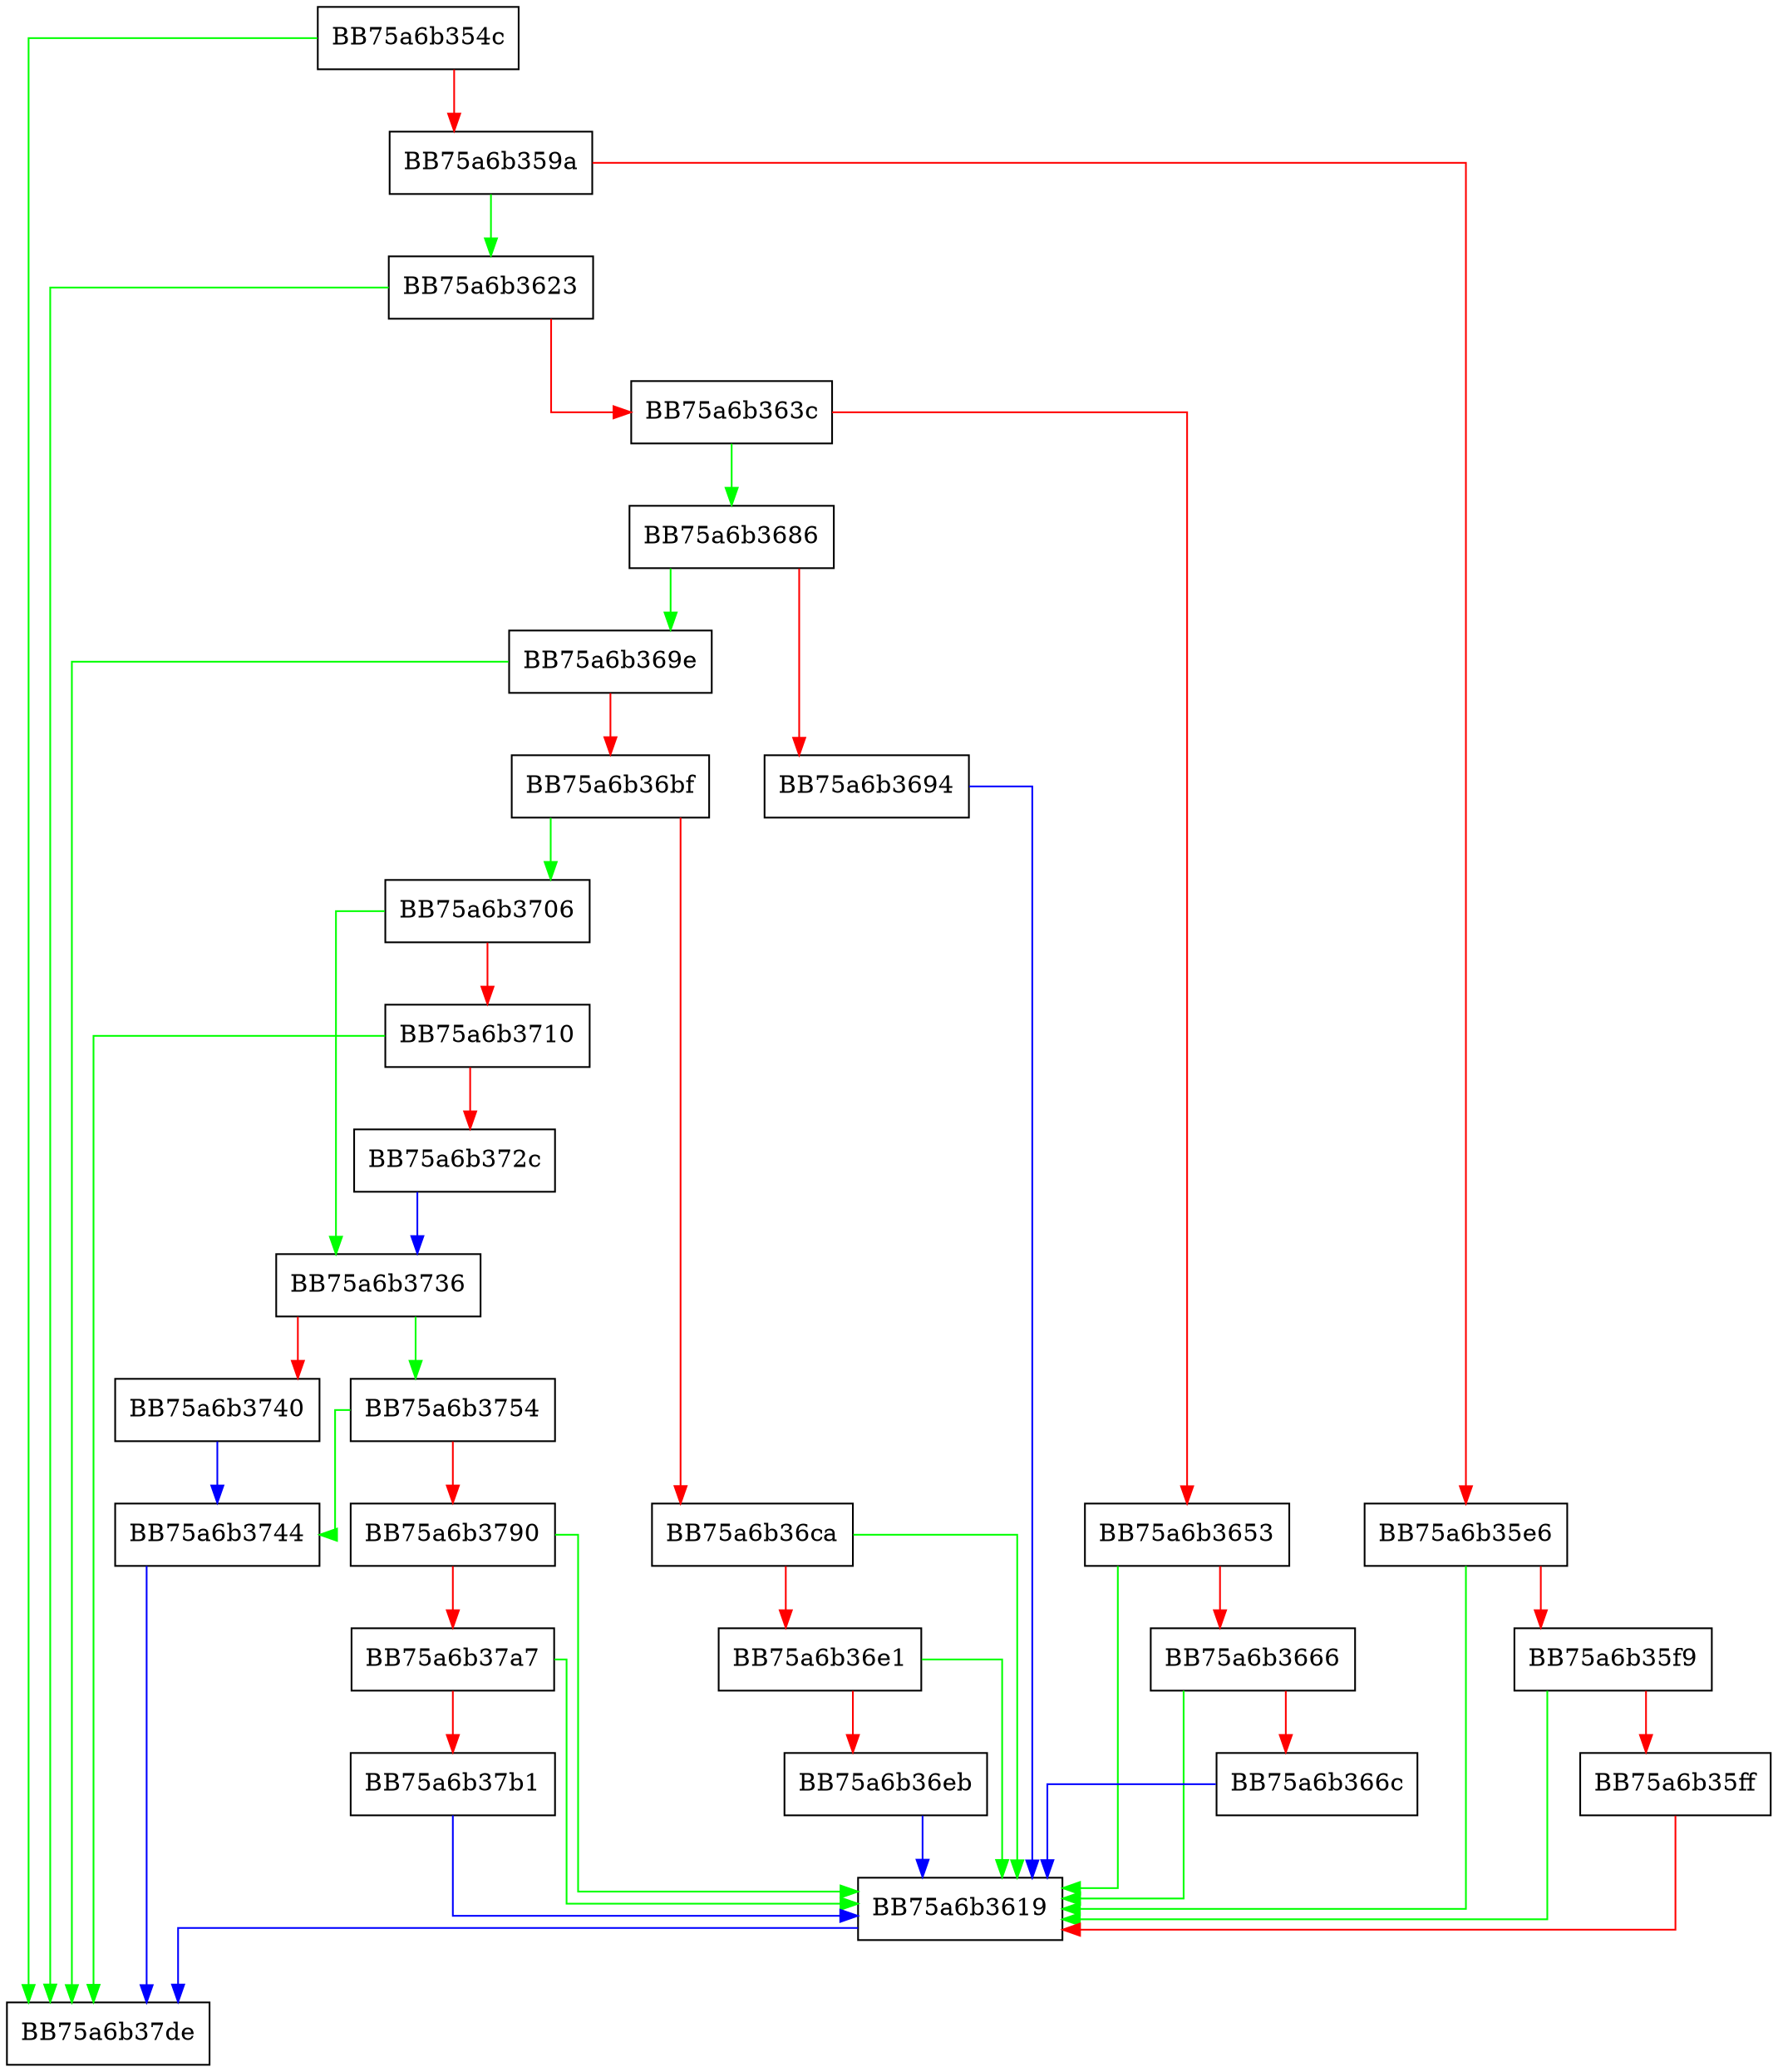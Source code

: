 digraph AddFilter {
  node [shape="box"];
  graph [splines=ortho];
  BB75a6b354c -> BB75a6b37de [color="green"];
  BB75a6b354c -> BB75a6b359a [color="red"];
  BB75a6b359a -> BB75a6b3623 [color="green"];
  BB75a6b359a -> BB75a6b35e6 [color="red"];
  BB75a6b35e6 -> BB75a6b3619 [color="green"];
  BB75a6b35e6 -> BB75a6b35f9 [color="red"];
  BB75a6b35f9 -> BB75a6b3619 [color="green"];
  BB75a6b35f9 -> BB75a6b35ff [color="red"];
  BB75a6b35ff -> BB75a6b3619 [color="red"];
  BB75a6b3619 -> BB75a6b37de [color="blue"];
  BB75a6b3623 -> BB75a6b37de [color="green"];
  BB75a6b3623 -> BB75a6b363c [color="red"];
  BB75a6b363c -> BB75a6b3686 [color="green"];
  BB75a6b363c -> BB75a6b3653 [color="red"];
  BB75a6b3653 -> BB75a6b3619 [color="green"];
  BB75a6b3653 -> BB75a6b3666 [color="red"];
  BB75a6b3666 -> BB75a6b3619 [color="green"];
  BB75a6b3666 -> BB75a6b366c [color="red"];
  BB75a6b366c -> BB75a6b3619 [color="blue"];
  BB75a6b3686 -> BB75a6b369e [color="green"];
  BB75a6b3686 -> BB75a6b3694 [color="red"];
  BB75a6b3694 -> BB75a6b3619 [color="blue"];
  BB75a6b369e -> BB75a6b37de [color="green"];
  BB75a6b369e -> BB75a6b36bf [color="red"];
  BB75a6b36bf -> BB75a6b3706 [color="green"];
  BB75a6b36bf -> BB75a6b36ca [color="red"];
  BB75a6b36ca -> BB75a6b3619 [color="green"];
  BB75a6b36ca -> BB75a6b36e1 [color="red"];
  BB75a6b36e1 -> BB75a6b3619 [color="green"];
  BB75a6b36e1 -> BB75a6b36eb [color="red"];
  BB75a6b36eb -> BB75a6b3619 [color="blue"];
  BB75a6b3706 -> BB75a6b3736 [color="green"];
  BB75a6b3706 -> BB75a6b3710 [color="red"];
  BB75a6b3710 -> BB75a6b37de [color="green"];
  BB75a6b3710 -> BB75a6b372c [color="red"];
  BB75a6b372c -> BB75a6b3736 [color="blue"];
  BB75a6b3736 -> BB75a6b3754 [color="green"];
  BB75a6b3736 -> BB75a6b3740 [color="red"];
  BB75a6b3740 -> BB75a6b3744 [color="blue"];
  BB75a6b3744 -> BB75a6b37de [color="blue"];
  BB75a6b3754 -> BB75a6b3744 [color="green"];
  BB75a6b3754 -> BB75a6b3790 [color="red"];
  BB75a6b3790 -> BB75a6b3619 [color="green"];
  BB75a6b3790 -> BB75a6b37a7 [color="red"];
  BB75a6b37a7 -> BB75a6b3619 [color="green"];
  BB75a6b37a7 -> BB75a6b37b1 [color="red"];
  BB75a6b37b1 -> BB75a6b3619 [color="blue"];
}